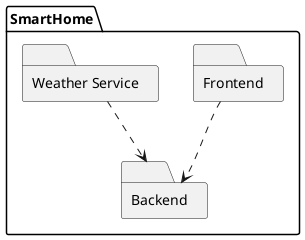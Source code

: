 @startuml
'https://plantuml.com/component-diagram

package "SmartHome" {
  folder "Backend" {
    }
  folder "Frontend" {
    }
  folder "Weather Service" {
    }
}

"Weather Service" ..> "Backend"
"Frontend" ..> "Backend"

@enduml